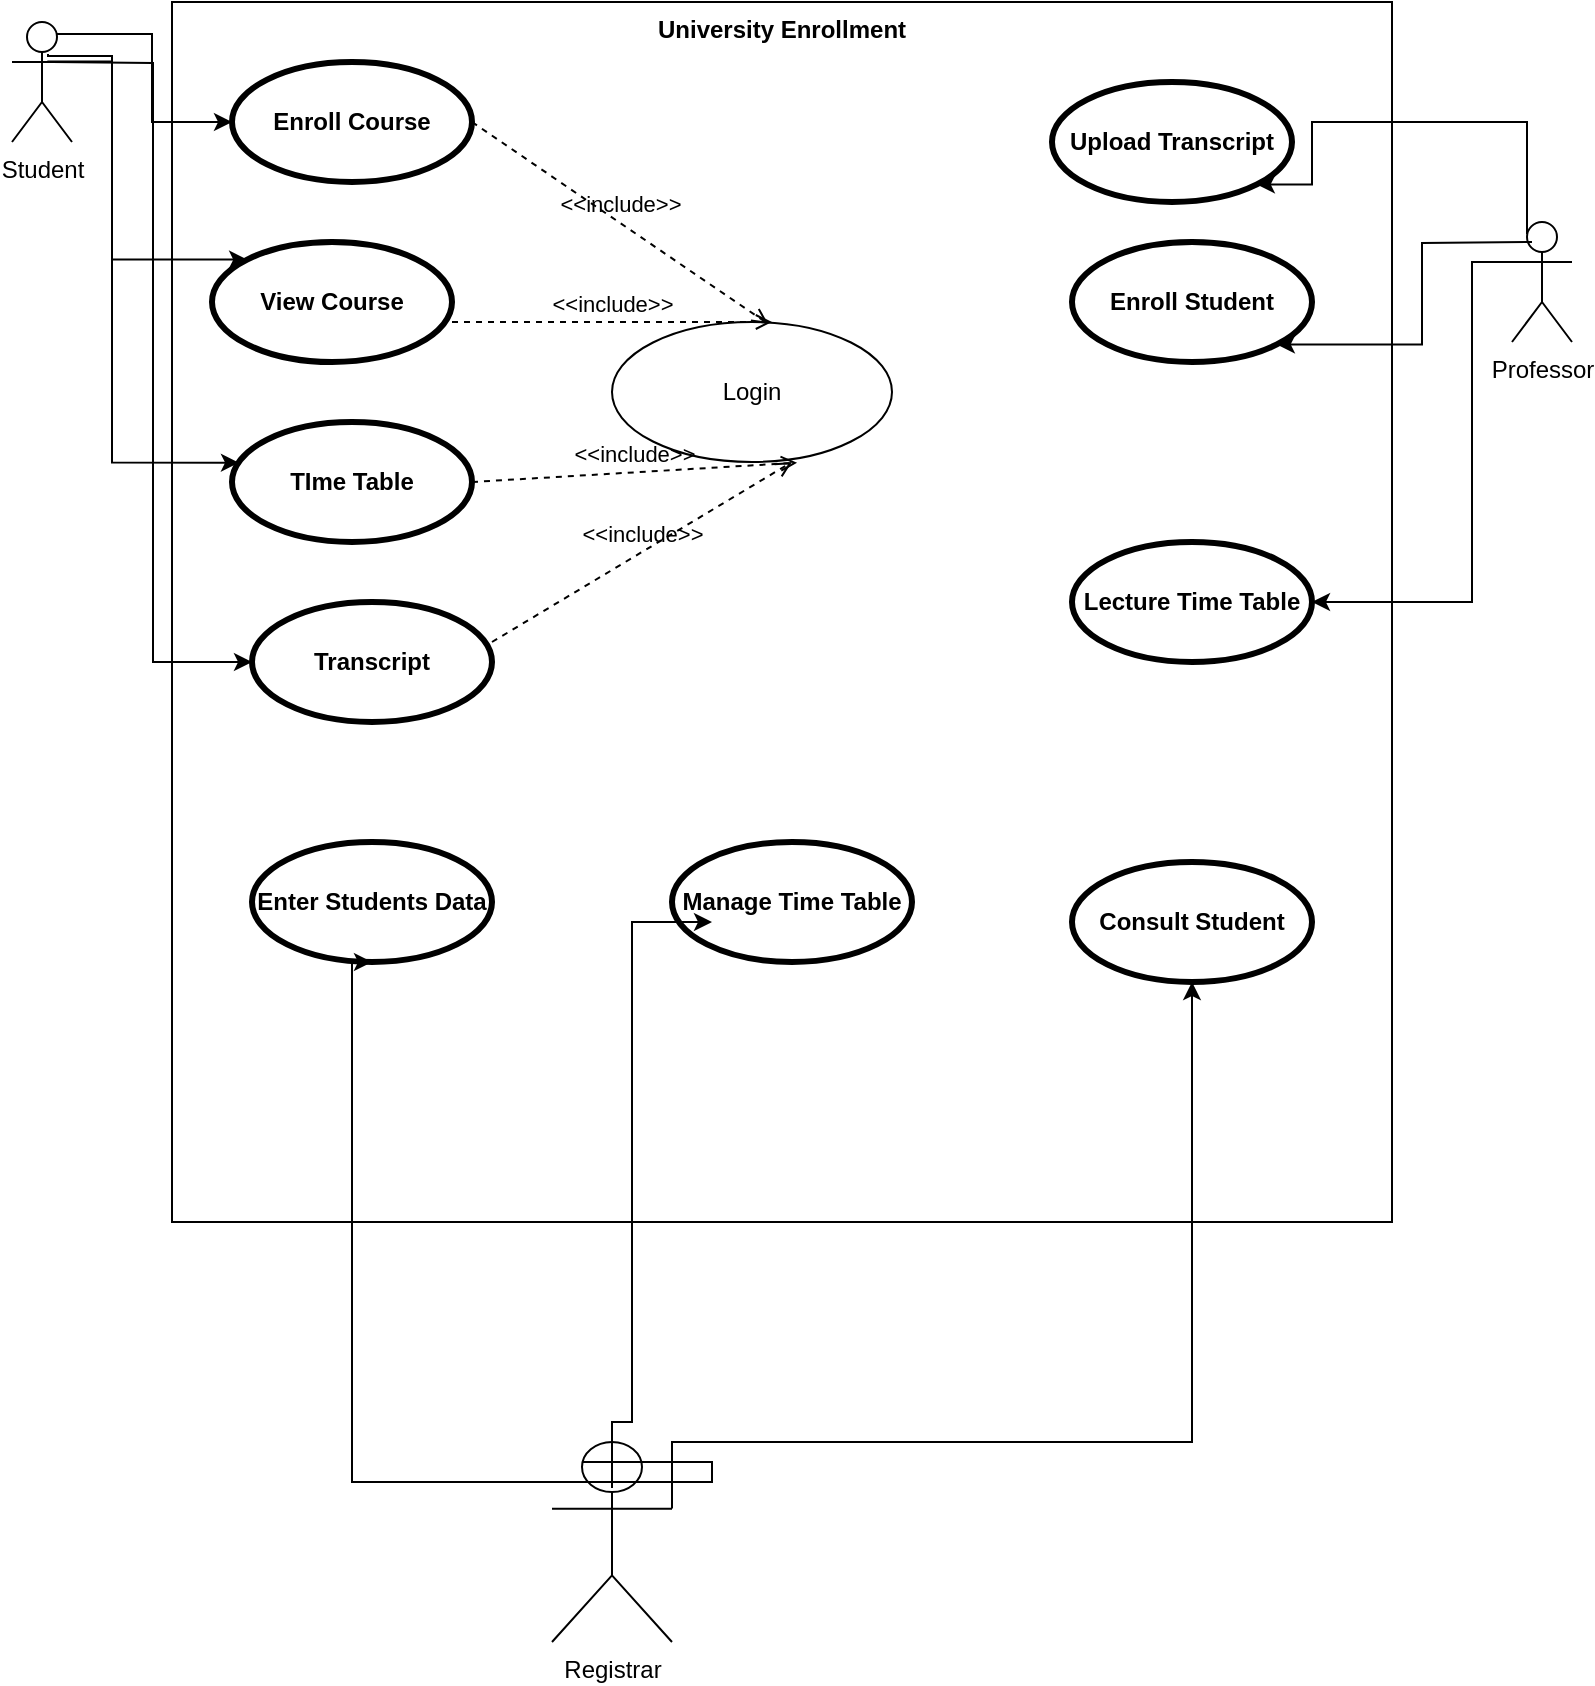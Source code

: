 <mxfile version="24.4.0" type="github">
  <diagram name="Page-1" id="t4h72wEZQP6APc3Q4wh-">
    <mxGraphModel dx="1776" dy="789" grid="1" gridSize="10" guides="1" tooltips="1" connect="1" arrows="1" fold="1" page="1" pageScale="1" pageWidth="850" pageHeight="1100" math="0" shadow="0">
      <root>
        <mxCell id="0" />
        <mxCell id="1" parent="0" />
        <mxCell id="5Q7aBnevkbFkI9jTbx6s-1" value="Student" style="shape=umlActor;html=1;verticalLabelPosition=bottom;verticalAlign=top;align=center;" vertex="1" parent="1">
          <mxGeometry x="40" y="130" width="30" height="60" as="geometry" />
        </mxCell>
        <mxCell id="5Q7aBnevkbFkI9jTbx6s-3" value="Professor" style="shape=umlActor;html=1;verticalLabelPosition=bottom;verticalAlign=top;align=center;" vertex="1" parent="1">
          <mxGeometry x="790" y="230" width="30" height="60" as="geometry" />
        </mxCell>
        <mxCell id="5Q7aBnevkbFkI9jTbx6s-4" value="Registrar" style="shape=umlActor;html=1;verticalLabelPosition=bottom;verticalAlign=top;align=center;" vertex="1" parent="1">
          <mxGeometry x="310" y="840" width="60" height="100" as="geometry" />
        </mxCell>
        <mxCell id="5Q7aBnevkbFkI9jTbx6s-5" value="University Enrollment" style="shape=rect;html=1;verticalAlign=top;fontStyle=1;whiteSpace=wrap;align=center;" vertex="1" parent="1">
          <mxGeometry x="120" y="120" width="610" height="610" as="geometry" />
        </mxCell>
        <mxCell id="5Q7aBnevkbFkI9jTbx6s-6" value="Enroll Course" style="shape=ellipse;html=1;strokeWidth=3;fontStyle=1;whiteSpace=wrap;align=center;perimeter=ellipsePerimeter;" vertex="1" parent="1">
          <mxGeometry x="150" y="150" width="120" height="60" as="geometry" />
        </mxCell>
        <mxCell id="5Q7aBnevkbFkI9jTbx6s-7" value="View Course" style="shape=ellipse;html=1;strokeWidth=3;fontStyle=1;whiteSpace=wrap;align=center;perimeter=ellipsePerimeter;" vertex="1" parent="1">
          <mxGeometry x="140" y="240" width="120" height="60" as="geometry" />
        </mxCell>
        <mxCell id="5Q7aBnevkbFkI9jTbx6s-8" value="TIme Table" style="shape=ellipse;html=1;strokeWidth=3;fontStyle=1;whiteSpace=wrap;align=center;perimeter=ellipsePerimeter;" vertex="1" parent="1">
          <mxGeometry x="150" y="330" width="120" height="60" as="geometry" />
        </mxCell>
        <mxCell id="5Q7aBnevkbFkI9jTbx6s-9" value="Upload Transcript" style="shape=ellipse;html=1;strokeWidth=3;fontStyle=1;whiteSpace=wrap;align=center;perimeter=ellipsePerimeter;" vertex="1" parent="1">
          <mxGeometry x="560" y="160" width="120" height="60" as="geometry" />
        </mxCell>
        <mxCell id="5Q7aBnevkbFkI9jTbx6s-10" value="Enroll Student" style="shape=ellipse;html=1;strokeWidth=3;fontStyle=1;whiteSpace=wrap;align=center;perimeter=ellipsePerimeter;" vertex="1" parent="1">
          <mxGeometry x="570" y="240" width="120" height="60" as="geometry" />
        </mxCell>
        <mxCell id="5Q7aBnevkbFkI9jTbx6s-11" value="Lecture Time Table" style="shape=ellipse;html=1;strokeWidth=3;fontStyle=1;whiteSpace=wrap;align=center;perimeter=ellipsePerimeter;" vertex="1" parent="1">
          <mxGeometry x="570" y="390" width="120" height="60" as="geometry" />
        </mxCell>
        <mxCell id="5Q7aBnevkbFkI9jTbx6s-13" value="Transcript" style="shape=ellipse;html=1;strokeWidth=3;fontStyle=1;whiteSpace=wrap;align=center;perimeter=ellipsePerimeter;" vertex="1" parent="1">
          <mxGeometry x="160" y="420" width="120" height="60" as="geometry" />
        </mxCell>
        <mxCell id="5Q7aBnevkbFkI9jTbx6s-17" style="edgeStyle=orthogonalEdgeStyle;rounded=0;orthogonalLoop=1;jettySize=auto;html=1;exitX=0.25;exitY=0.1;exitDx=0;exitDy=0;exitPerimeter=0;entryX=0;entryY=0;entryDx=0;entryDy=0;" edge="1" parent="1" target="5Q7aBnevkbFkI9jTbx6s-7">
          <mxGeometry relative="1" as="geometry">
            <mxPoint x="58" y="146" as="sourcePoint" />
            <mxPoint x="160" y="190" as="targetPoint" />
            <Array as="points">
              <mxPoint x="90" y="147" />
              <mxPoint x="90" y="249" />
            </Array>
          </mxGeometry>
        </mxCell>
        <mxCell id="5Q7aBnevkbFkI9jTbx6s-18" style="edgeStyle=orthogonalEdgeStyle;rounded=0;orthogonalLoop=1;jettySize=auto;html=1;exitX=0.75;exitY=0.1;exitDx=0;exitDy=0;exitPerimeter=0;" edge="1" parent="1" source="5Q7aBnevkbFkI9jTbx6s-1" target="5Q7aBnevkbFkI9jTbx6s-6">
          <mxGeometry relative="1" as="geometry">
            <mxPoint x="68" y="156" as="sourcePoint" />
            <mxPoint x="170" y="200" as="targetPoint" />
          </mxGeometry>
        </mxCell>
        <mxCell id="5Q7aBnevkbFkI9jTbx6s-19" style="edgeStyle=orthogonalEdgeStyle;rounded=0;orthogonalLoop=1;jettySize=auto;html=1;exitX=0.589;exitY=0.329;exitDx=0;exitDy=0;exitPerimeter=0;entryX=0.029;entryY=0.339;entryDx=0;entryDy=0;entryPerimeter=0;" edge="1" parent="1" source="5Q7aBnevkbFkI9jTbx6s-1" target="5Q7aBnevkbFkI9jTbx6s-8">
          <mxGeometry relative="1" as="geometry">
            <mxPoint x="78" y="166" as="sourcePoint" />
            <mxPoint x="180" y="210" as="targetPoint" />
            <Array as="points">
              <mxPoint x="90" y="150" />
              <mxPoint x="90" y="350" />
            </Array>
          </mxGeometry>
        </mxCell>
        <mxCell id="5Q7aBnevkbFkI9jTbx6s-20" style="edgeStyle=orthogonalEdgeStyle;rounded=0;orthogonalLoop=1;jettySize=auto;html=1;entryX=0;entryY=0.5;entryDx=0;entryDy=0;" edge="1" parent="1" target="5Q7aBnevkbFkI9jTbx6s-13">
          <mxGeometry relative="1" as="geometry">
            <mxPoint x="60" y="150" as="sourcePoint" />
            <mxPoint x="190" y="220" as="targetPoint" />
          </mxGeometry>
        </mxCell>
        <mxCell id="5Q7aBnevkbFkI9jTbx6s-21" value="Login" style="ellipse;whiteSpace=wrap;html=1;" vertex="1" parent="1">
          <mxGeometry x="340" y="280" width="140" height="70" as="geometry" />
        </mxCell>
        <mxCell id="5Q7aBnevkbFkI9jTbx6s-22" value="&amp;lt;&amp;lt;include&amp;gt;&amp;gt;" style="edgeStyle=none;html=1;endArrow=open;verticalAlign=bottom;dashed=1;labelBackgroundColor=none;rounded=0;entryX=0.558;entryY=0.014;entryDx=0;entryDy=0;entryPerimeter=0;" edge="1" parent="1" target="5Q7aBnevkbFkI9jTbx6s-21">
          <mxGeometry width="160" relative="1" as="geometry">
            <mxPoint x="270" y="180" as="sourcePoint" />
            <mxPoint x="430" y="180" as="targetPoint" />
          </mxGeometry>
        </mxCell>
        <mxCell id="5Q7aBnevkbFkI9jTbx6s-24" value="&amp;lt;&amp;lt;include&amp;gt;&amp;gt;" style="edgeStyle=none;html=1;endArrow=open;verticalAlign=bottom;dashed=1;labelBackgroundColor=none;rounded=0;" edge="1" parent="1">
          <mxGeometry width="160" relative="1" as="geometry">
            <mxPoint x="260" y="280" as="sourcePoint" />
            <mxPoint x="420" y="280" as="targetPoint" />
          </mxGeometry>
        </mxCell>
        <mxCell id="5Q7aBnevkbFkI9jTbx6s-25" value="&amp;lt;&amp;lt;include&amp;gt;&amp;gt;" style="edgeStyle=none;html=1;endArrow=open;verticalAlign=bottom;dashed=1;labelBackgroundColor=none;rounded=0;entryX=0.661;entryY=1.005;entryDx=0;entryDy=0;entryPerimeter=0;" edge="1" parent="1" target="5Q7aBnevkbFkI9jTbx6s-21">
          <mxGeometry width="160" relative="1" as="geometry">
            <mxPoint x="270" y="360" as="sourcePoint" />
            <mxPoint x="430" y="360" as="targetPoint" />
          </mxGeometry>
        </mxCell>
        <mxCell id="5Q7aBnevkbFkI9jTbx6s-26" value="&amp;lt;&amp;lt;include&amp;gt;&amp;gt;" style="edgeStyle=none;html=1;endArrow=open;verticalAlign=bottom;dashed=1;labelBackgroundColor=none;rounded=0;" edge="1" parent="1">
          <mxGeometry width="160" relative="1" as="geometry">
            <mxPoint x="280" y="440" as="sourcePoint" />
            <mxPoint x="430" y="350" as="targetPoint" />
          </mxGeometry>
        </mxCell>
        <mxCell id="5Q7aBnevkbFkI9jTbx6s-27" style="edgeStyle=orthogonalEdgeStyle;rounded=0;orthogonalLoop=1;jettySize=auto;html=1;exitX=0.25;exitY=0.1;exitDx=0;exitDy=0;exitPerimeter=0;entryX=1;entryY=1;entryDx=0;entryDy=0;" edge="1" parent="1" source="5Q7aBnevkbFkI9jTbx6s-3" target="5Q7aBnevkbFkI9jTbx6s-9">
          <mxGeometry relative="1" as="geometry">
            <mxPoint x="702.45" y="186" as="sourcePoint" />
            <mxPoint x="789.45" y="230" as="targetPoint" />
            <Array as="points">
              <mxPoint x="797" y="180" />
              <mxPoint x="690" y="180" />
              <mxPoint x="690" y="211" />
            </Array>
          </mxGeometry>
        </mxCell>
        <mxCell id="5Q7aBnevkbFkI9jTbx6s-29" style="edgeStyle=orthogonalEdgeStyle;rounded=0;orthogonalLoop=1;jettySize=auto;html=1;entryX=1;entryY=1;entryDx=0;entryDy=0;" edge="1" parent="1" target="5Q7aBnevkbFkI9jTbx6s-10">
          <mxGeometry relative="1" as="geometry">
            <mxPoint x="800" y="240" as="sourcePoint" />
            <mxPoint x="807" y="434" as="targetPoint" />
          </mxGeometry>
        </mxCell>
        <mxCell id="5Q7aBnevkbFkI9jTbx6s-30" style="edgeStyle=orthogonalEdgeStyle;rounded=0;orthogonalLoop=1;jettySize=auto;html=1;exitX=0;exitY=0.333;exitDx=0;exitDy=0;exitPerimeter=0;entryX=1;entryY=0.5;entryDx=0;entryDy=0;" edge="1" parent="1" source="5Q7aBnevkbFkI9jTbx6s-3" target="5Q7aBnevkbFkI9jTbx6s-11">
          <mxGeometry relative="1" as="geometry">
            <mxPoint x="750" y="420" as="sourcePoint" />
            <mxPoint x="837" y="464" as="targetPoint" />
            <Array as="points">
              <mxPoint x="770" y="250" />
              <mxPoint x="770" y="420" />
            </Array>
          </mxGeometry>
        </mxCell>
        <mxCell id="5Q7aBnevkbFkI9jTbx6s-31" value="Enter Students Data" style="shape=ellipse;html=1;strokeWidth=3;fontStyle=1;whiteSpace=wrap;align=center;perimeter=ellipsePerimeter;" vertex="1" parent="1">
          <mxGeometry x="160" y="540" width="120" height="60" as="geometry" />
        </mxCell>
        <mxCell id="5Q7aBnevkbFkI9jTbx6s-32" value="Manage Time Table" style="shape=ellipse;html=1;strokeWidth=3;fontStyle=1;whiteSpace=wrap;align=center;perimeter=ellipsePerimeter;" vertex="1" parent="1">
          <mxGeometry x="370" y="540" width="120" height="60" as="geometry" />
        </mxCell>
        <mxCell id="5Q7aBnevkbFkI9jTbx6s-33" value="Consult Student" style="shape=ellipse;html=1;strokeWidth=3;fontStyle=1;whiteSpace=wrap;align=center;perimeter=ellipsePerimeter;" vertex="1" parent="1">
          <mxGeometry x="570" y="550" width="120" height="60" as="geometry" />
        </mxCell>
        <mxCell id="5Q7aBnevkbFkI9jTbx6s-34" style="edgeStyle=orthogonalEdgeStyle;rounded=0;orthogonalLoop=1;jettySize=auto;html=1;exitX=1;exitY=0.333;exitDx=0;exitDy=0;exitPerimeter=0;" edge="1" parent="1" source="5Q7aBnevkbFkI9jTbx6s-4" target="5Q7aBnevkbFkI9jTbx6s-33">
          <mxGeometry relative="1" as="geometry">
            <mxPoint x="620" y="840" as="sourcePoint" />
            <mxPoint x="520" y="1010" as="targetPoint" />
            <Array as="points">
              <mxPoint x="370" y="840" />
              <mxPoint x="630" y="840" />
            </Array>
          </mxGeometry>
        </mxCell>
        <mxCell id="5Q7aBnevkbFkI9jTbx6s-35" style="edgeStyle=orthogonalEdgeStyle;rounded=0;orthogonalLoop=1;jettySize=auto;html=1;exitX=1;exitY=0.333;exitDx=0;exitDy=0;exitPerimeter=0;entryX=0.5;entryY=1;entryDx=0;entryDy=0;" edge="1" parent="1">
          <mxGeometry relative="1" as="geometry">
            <mxPoint x="340" y="863" as="sourcePoint" />
            <mxPoint x="390" y="580" as="targetPoint" />
            <Array as="points">
              <mxPoint x="340" y="830" />
              <mxPoint x="350" y="830" />
              <mxPoint x="350" y="580" />
            </Array>
          </mxGeometry>
        </mxCell>
        <mxCell id="5Q7aBnevkbFkI9jTbx6s-36" style="edgeStyle=orthogonalEdgeStyle;rounded=0;orthogonalLoop=1;jettySize=auto;html=1;exitX=0.25;exitY=0.1;exitDx=0;exitDy=0;exitPerimeter=0;entryX=0.5;entryY=1;entryDx=0;entryDy=0;" edge="1" parent="1" source="5Q7aBnevkbFkI9jTbx6s-4" target="5Q7aBnevkbFkI9jTbx6s-31">
          <mxGeometry relative="1" as="geometry">
            <mxPoint x="390" y="893" as="sourcePoint" />
            <mxPoint x="650" y="630" as="targetPoint" />
            <Array as="points">
              <mxPoint x="390" y="850" />
              <mxPoint x="390" y="860" />
              <mxPoint x="210" y="860" />
              <mxPoint x="210" y="600" />
            </Array>
          </mxGeometry>
        </mxCell>
      </root>
    </mxGraphModel>
  </diagram>
</mxfile>
